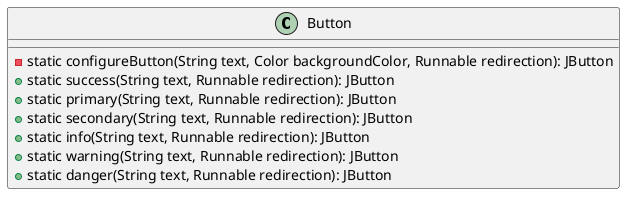 @startuml

class Button {
    - static configureButton(String text, Color backgroundColor, Runnable redirection): JButton
    + static success(String text, Runnable redirection): JButton
    + static primary(String text, Runnable redirection): JButton
    + static secondary(String text, Runnable redirection): JButton
    + static info(String text, Runnable redirection): JButton
    + static warning(String text, Runnable redirection): JButton
    + static danger(String text, Runnable redirection): JButton
}

@enduml